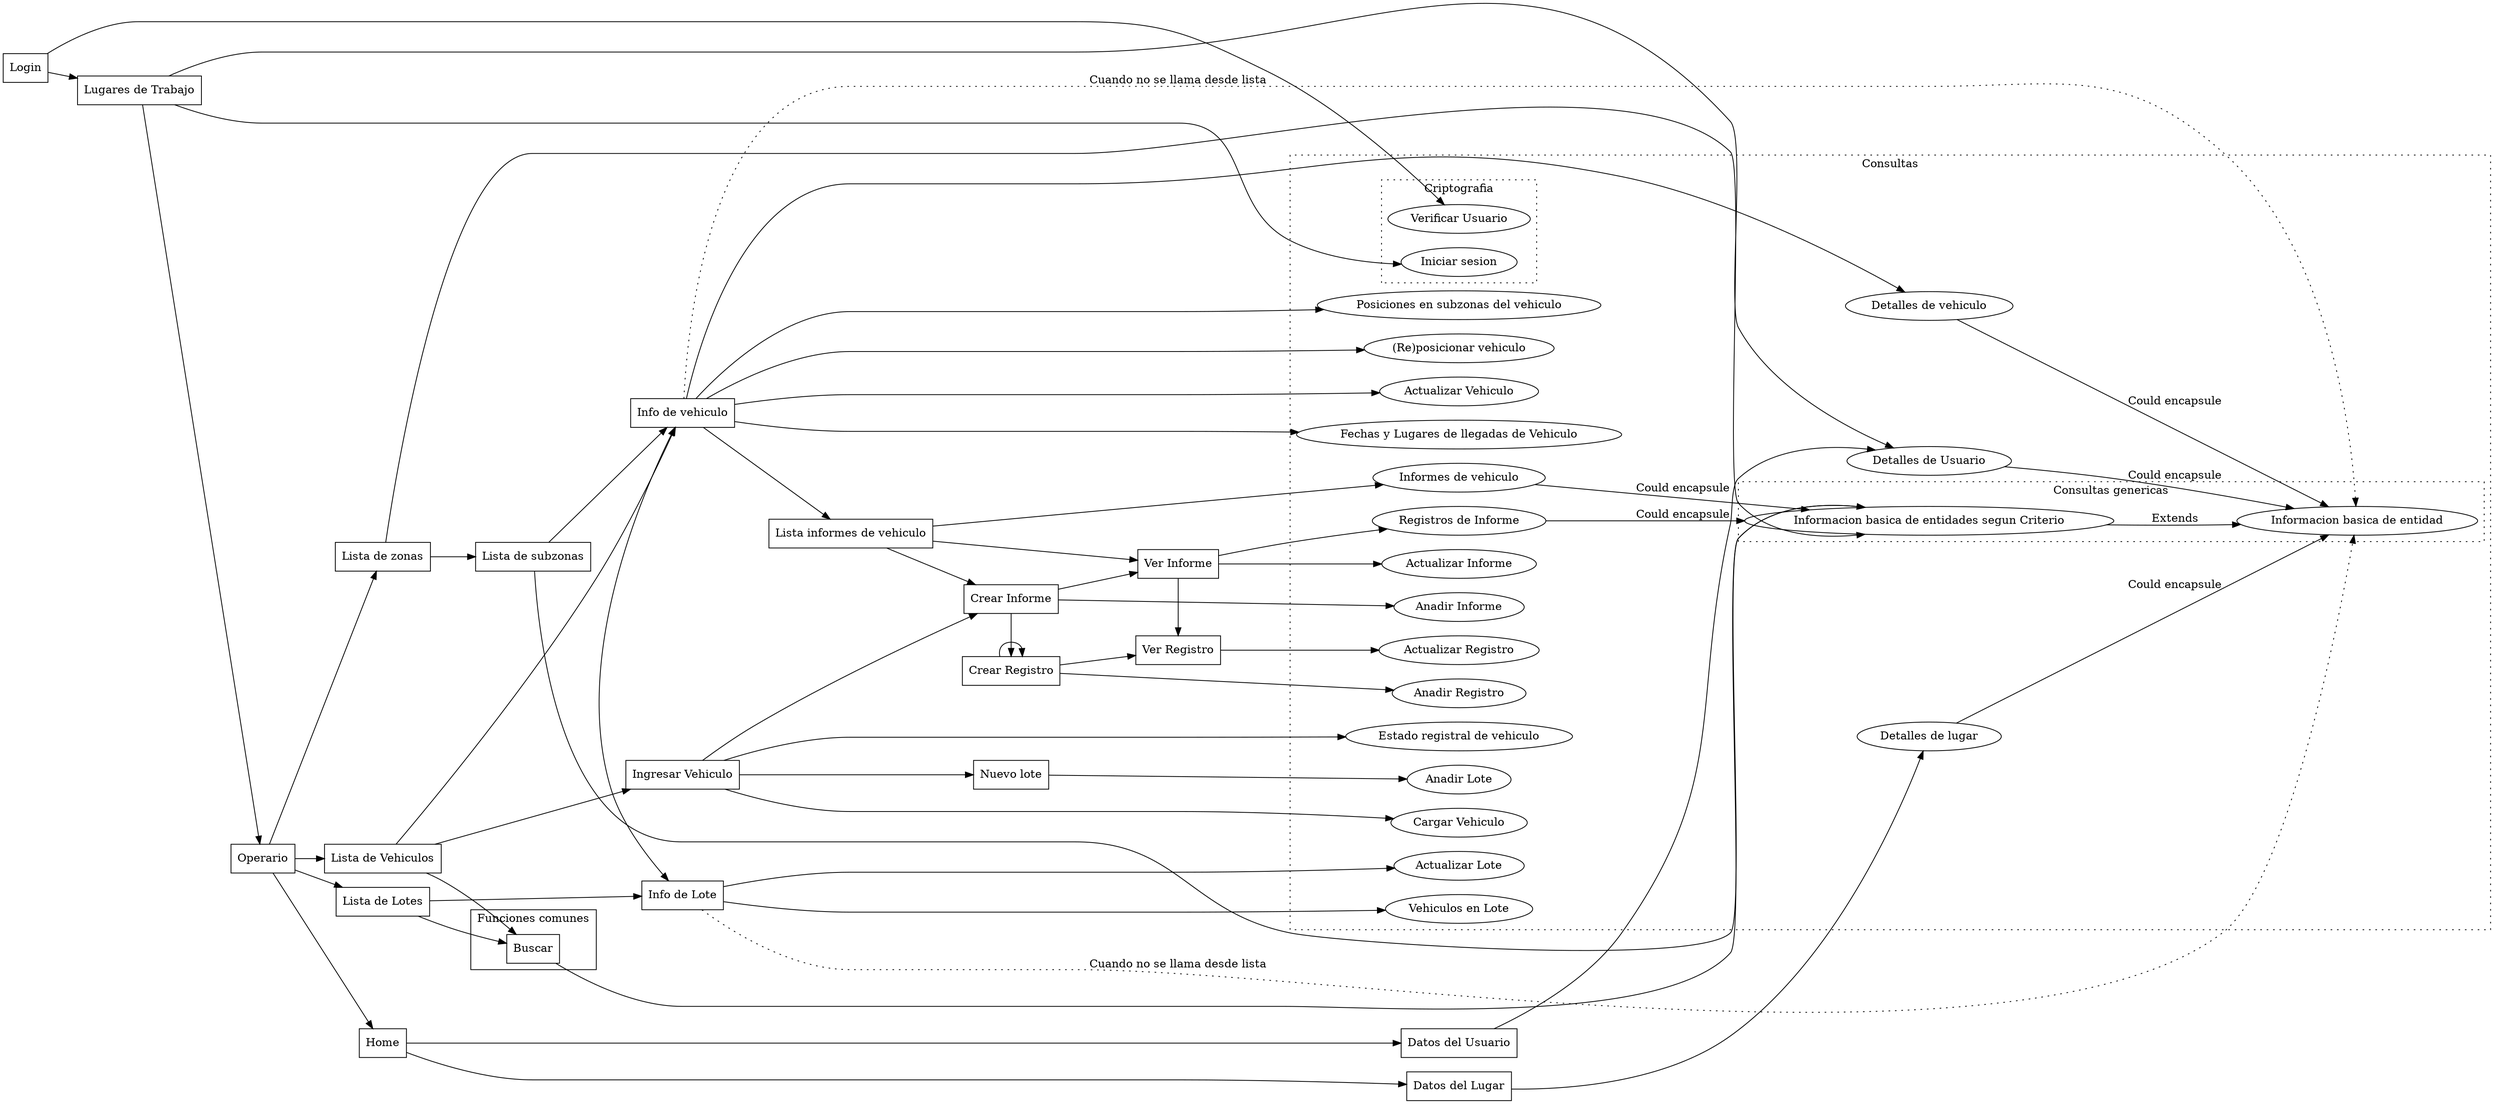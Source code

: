 digraph G { rankdir = LR;
    node [shape=rect];
    subgraph cluster_consultas {
      node [shape=oval];
      rank="max";
       label="Consultas";
       graph[style=dotted];
       subgraph cluster_consultas_genericas {rankdir=LR; label="Consultas genericas";  "Informacion basica de entidades segun Criterio" -> "Informacion basica de entidad" [label="Extends"];}
       "Detalles de Usuario" -> "Informacion basica de entidad" [label="Could encapsule"];
       "Detalles de vehiculo" -> "Informacion basica de entidad" [label="Could encapsule"];
       "Detalles de lugar" -> "Informacion basica de entidad" [label="Could encapsule"];
       
       "Posiciones en subzonas del vehiculo";
       "(Re)posicionar vehiculo";
       "Informes de vehiculo" -> "Informacion basica de entidades segun Criterio" [label="Could encapsule"];
       "Registros de Informe" -> "Informacion basica de entidades segun Criterio" [label="Could encapsule"];
      {rank="same"; "Actualizar Informe";
       "Actualizar Registro";
       "Actualizar Vehiculo";
       "Actualizar Lote";}
       "Cargar Vehiculo";
      {rank="same";
       "Anadir Registro";
       "Anadir Informe";
       "Anadir Lote";}
       {rank="same";
       "Detalles de Usuario";
       "Detalles de vehiculo";
       "Detalles de lugar";}
       "Fechas y Lugares de llegadas de Vehiculo";
       "Vehiculos en Lote";
       "Estado registral de vehiculo";
       subgraph cluster_seguridad {rank="same"; label="Criptografia";
       "Iniciar sesion"; "Verificar Usuario";}
    };
   subgraph cluster_genericos {
      rank="min";
       label="Funciones comunes";
      graph[style=solid];
      "Buscar";
   }
   "Login" -> "Lugares de Trabajo";
   "Login" -> "Verificar Usuario";
   "Lugares de Trabajo" -> "Iniciar sesion";
   "Lugares de Trabajo" -> "Detalles de Usuario";
   "Lugares de Trabajo" -> "Operario";
   "Operario" -> "Home" -> "Datos del Usuario" -> "Detalles de Usuario";
   "Home" -> "Datos del Lugar" -> "Detalles de lugar";
   "Operario" -> "Lista de zonas" -> "Lista de subzonas";
   "Lista de zonas" -> "Informacion basica de entidades segun Criterio";
   "Lista de subzonas" -> "Informacion basica de entidades segun Criterio";
   "Lista de subzonas" -> "Info de vehiculo" -> "Actualizar Vehiculo";
   "Operario" -> "Lista de Lotes" -> "Info de Lote";
   "Operario" -> "Lista de Vehiculos" -> "Buscar" -> "Informacion basica de entidades segun Criterio";
   "Lista de Lotes" -> "Buscar";
   "Info de Lote" -> "Actualizar Lote";
   "Info de Lote" -> "Vehiculos en Lote";
   "Info de Lote" -> "Informacion basica de entidad" [label="Cuando no se llama desde lista", style=dotted];
   "Info de vehiculo" -> "Informacion basica de entidad" [label="Cuando no se llama desde lista", style=dotted];
   "Lista de Vehiculos" -> "Ingresar Vehiculo" -> "Nuevo lote" -> "Anadir Lote";
                                       "Ingresar Vehiculo" -> "Estado registral de vehiculo";
                                       "Ingresar Vehiculo" -> "Cargar Vehiculo";
                                       "Ingresar Vehiculo" -> "Crear Informe" -> "Ver Informe";
   "Lista de Vehiculos" -> "Info de vehiculo" -> "Detalles de vehiculo";
	             "Info de vehiculo" -> "Info de Lote" [dir=both];
	             "Info de vehiculo" -> "Posiciones en subzonas del vehiculo";
	             "Info de vehiculo" -> "(Re)posicionar vehiculo";
	             "Info de vehiculo" -> "Lista informes de vehiculo" -> "Crear Informe" -> "Anadir Informe";
				         "Crear Informe" -> "Crear Registro" -> "Anadir Registro";
					              "Crear Registro" -> "Ver Registro";
					              "Crear Registro" -> "Crear Registro";
	             "Info de vehiculo" -> "Fechas y Lugares de llegadas de Vehiculo";
	             	                     "Lista informes de vehiculo" -> "Ver Informe" -> "Registros de Informe";
				                    "Ver Informe" -> "Actualizar Informe";
	             			                    "Ver Informe" -> "Ver Registro" -> "Actualizar Registro";
		                     "Lista informes de vehiculo" -> "Informes de vehiculo";
   {rank = same; "Info de vehiculo"; "Info de Lote"; "Ingresar Vehiculo";}
   {rank = same; "Ver Informe"; "Ver Registro";}
   {rank = same; "Crear Informe"; "Crear Registro"; "Nuevo lote";}
   {rank = same; "Lista de zonas"; "Lista de Lotes"; "Lista de Vehiculos"; "Home";}
   {rank = same; "Datos del Usuario"; "Datos del Lugar";}
}